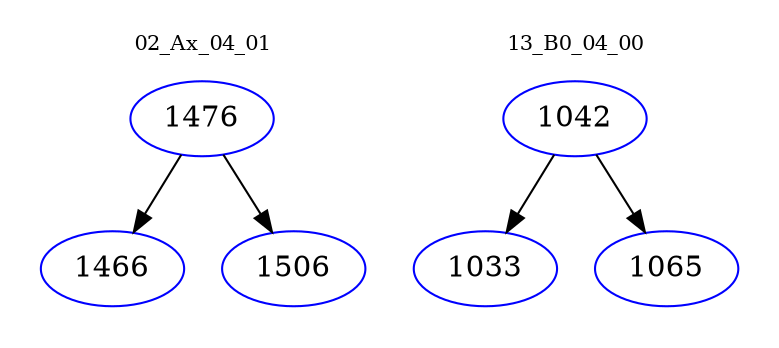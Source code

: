 digraph{
subgraph cluster_0 {
color = white
label = "02_Ax_04_01";
fontsize=10;
T0_1476 [label="1476", color="blue"]
T0_1476 -> T0_1466 [color="black"]
T0_1466 [label="1466", color="blue"]
T0_1476 -> T0_1506 [color="black"]
T0_1506 [label="1506", color="blue"]
}
subgraph cluster_1 {
color = white
label = "13_B0_04_00";
fontsize=10;
T1_1042 [label="1042", color="blue"]
T1_1042 -> T1_1033 [color="black"]
T1_1033 [label="1033", color="blue"]
T1_1042 -> T1_1065 [color="black"]
T1_1065 [label="1065", color="blue"]
}
}
